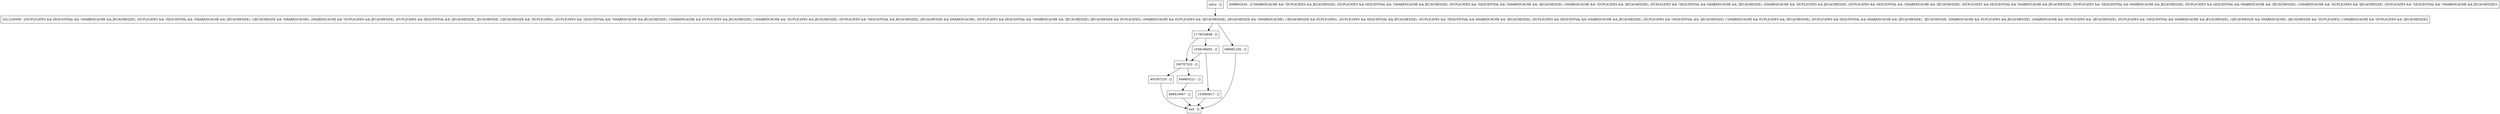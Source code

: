 digraph findParentAndRetry {
node [shape=record];
403287225 [label="403287225 - []"];
2021256509 [label="2021256509 - [(DUPLICATES && SEQUENTIAL && !SHAREDCACHE && JECACHESIZE), (DUPLICATES && !SEQUENTIAL && !SHAREDCACHE && !JECACHESIZE), (!JECACHESIZE && !SHAREDCACHE), (SHAREDCACHE && !DUPLICATES && JECACHESIZE), (DUPLICATES && SEQUENTIAL && !JECACHESIZE), JECACHESIZE, (!JECACHESIZE && !DUPLICATES), (DUPLICATES && !SEQUENTIAL && !SHAREDCACHE && JECACHESIZE), (!SHAREDCACHE && DUPLICATES && JECACHESIZE), (!SHAREDCACHE && !DUPLICATES && JECACHESIZE), (DUPLICATES && !SEQUENTIAL && JECACHESIZE), (JECACHESIZE && SHAREDCACHE), (DUPLICATES && SEQUENTIAL && !SHAREDCACHE && !JECACHESIZE), (JECACHESIZE && DUPLICATES), (SHAREDCACHE && DUPLICATES && !JECACHESIZE), (JECACHESIZE && !SHAREDCACHE), (!JECACHESIZE && DUPLICATES), (DUPLICATES && SEQUENTIAL && JECACHESIZE), (DUPLICATES && !SEQUENTIAL && SHAREDCACHE && !JECACHESIZE), (DUPLICATES && SEQUENTIAL && SHAREDCACHE && JECACHESIZE), (DUPLICATES && !SEQUENTIAL && !JECACHESIZE), (!SHAREDCACHE && DUPLICATES && !JECACHESIZE), (DUPLICATES && SEQUENTIAL && SHAREDCACHE && !JECACHESIZE), !JECACHESIZE, (SHAREDCACHE && DUPLICATES && JECACHESIZE), (SHAREDCACHE && !DUPLICATES && !JECACHESIZE), (DUPLICATES && !SEQUENTIAL && SHAREDCACHE && JECACHESIZE), (!JECACHESIZE && SHAREDCACHE), (JECACHESIZE && !DUPLICATES), (!SHAREDCACHE && !DUPLICATES && !JECACHESIZE)]"];
180787522 [label="180787522 - []"];
699410967 [label="699410967 - []"];
2098852034 [label="2098852034 - [(!SHAREDCACHE && !DUPLICATES && JECACHESIZE), (DUPLICATES && SEQUENTIAL && !SHAREDCACHE && JECACHESIZE), (DUPLICATES && !SEQUENTIAL && !SHAREDCACHE && !JECACHESIZE), (SHAREDCACHE && !DUPLICATES && !JECACHESIZE), (DUPLICATES && !SEQUENTIAL && SHAREDCACHE && !JECACHESIZE), (SHAREDCACHE && !DUPLICATES && JECACHESIZE), (DUPLICATES && SEQUENTIAL && !SHAREDCACHE && !JECACHESIZE), (DUPLICATES && SEQUENTIAL && SHAREDCACHE && JECACHESIZE), (DUPLICATES && !SEQUENTIAL && SHAREDCACHE && JECACHESIZE), (DUPLICATES && SEQUENTIAL && SHAREDCACHE && !JECACHESIZE), (!SHAREDCACHE && !DUPLICATES && !JECACHESIZE), (DUPLICATES && !SEQUENTIAL && !SHAREDCACHE && JECACHESIZE)]"];
1179534849 [label="1179534849 - []"];
686881256 [label="686881256 - []"];
153860817 [label="153860817 - []"];
entry [label="entry - []"];
exit [label="exit - []"];
649805221 [label="649805221 - []"];
1038196002 [label="1038196002 - []"];
entry;
exit;
403287225 -> exit;
2021256509 -> 1179534849;
2021256509 -> 686881256;
180787522 -> 649805221;
180787522 -> 403287225;
699410967 -> exit;
1179534849 -> 180787522;
1179534849 -> 1038196002;
686881256 -> exit;
153860817 -> exit;
entry -> 2021256509;
649805221 -> 699410967;
1038196002 -> 180787522;
1038196002 -> 153860817;
}
